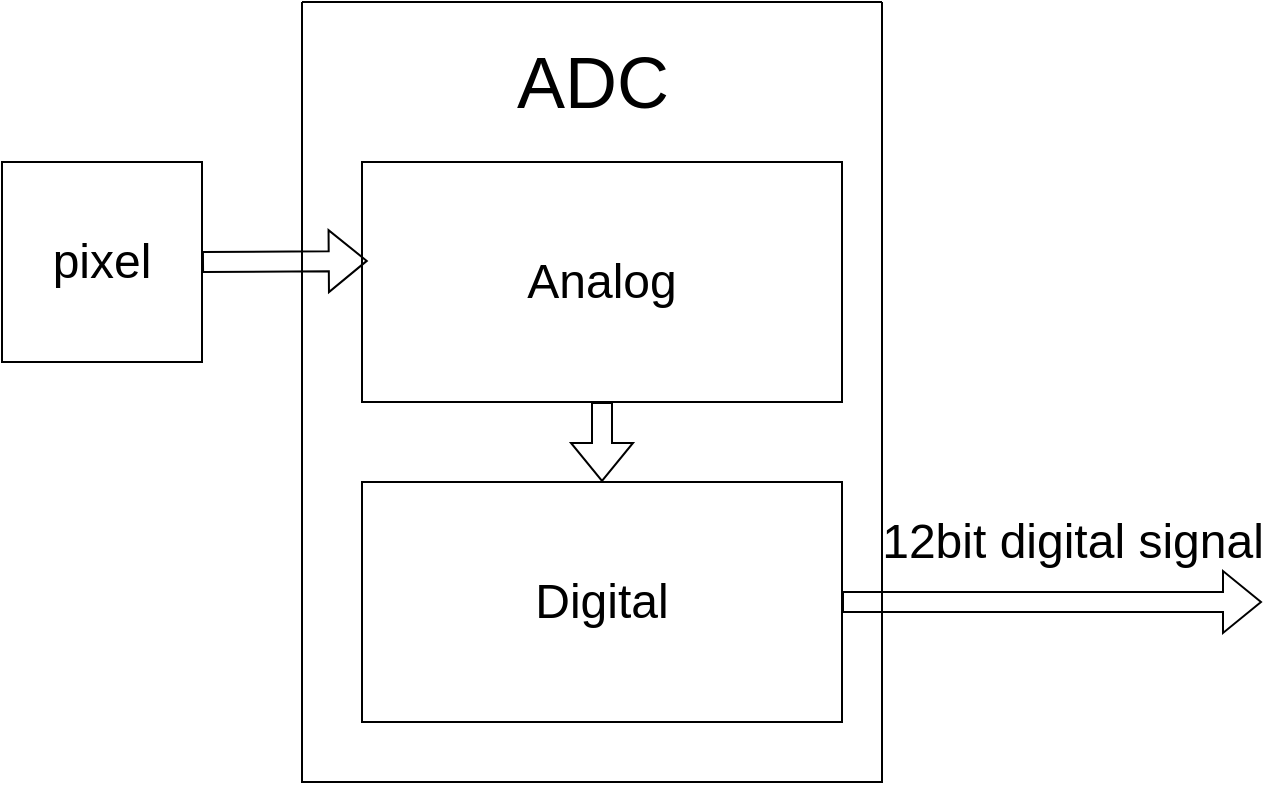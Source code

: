 <mxfile version="24.8.4">
  <diagram name="Page-1" id="wE83LsZzIeXdS4NZE4BO">
    <mxGraphModel dx="954" dy="581" grid="1" gridSize="10" guides="1" tooltips="1" connect="1" arrows="1" fold="1" page="1" pageScale="1" pageWidth="827" pageHeight="1169" math="0" shadow="0">
      <root>
        <mxCell id="0" />
        <mxCell id="1" parent="0" />
        <mxCell id="HeSdFxaNBYyBrIA2g6oS-11" value="&lt;font style=&quot;font-size: 24px;&quot;&gt;12bit digital signal&lt;/font&gt;" style="text;html=1;align=center;verticalAlign=middle;resizable=0;points=[];autosize=1;strokeColor=none;fillColor=none;" parent="1" vertex="1">
          <mxGeometry x="610" y="410" width="210" height="40" as="geometry" />
        </mxCell>
        <mxCell id="SIO1ifh6o1rjMVHVPqWp-1" value="&lt;font style=&quot;font-size: 24px;&quot;&gt;Analog&lt;/font&gt;" style="rounded=0;whiteSpace=wrap;html=1;" parent="1" vertex="1">
          <mxGeometry x="360" y="240" width="240" height="120" as="geometry" />
        </mxCell>
        <mxCell id="SIO1ifh6o1rjMVHVPqWp-2" value="&lt;font style=&quot;font-size: 24px;&quot;&gt;Digital&lt;/font&gt;" style="rounded=0;whiteSpace=wrap;html=1;" parent="1" vertex="1">
          <mxGeometry x="360" y="400" width="240" height="120" as="geometry" />
        </mxCell>
        <mxCell id="SIO1ifh6o1rjMVHVPqWp-3" value="" style="shape=flexArrow;endArrow=classic;html=1;rounded=0;exitX=1;exitY=0.5;exitDx=0;exitDy=0;" parent="1" source="SIO1ifh6o1rjMVHVPqWp-2" edge="1">
          <mxGeometry width="50" height="50" relative="1" as="geometry">
            <mxPoint x="660" y="460" as="sourcePoint" />
            <mxPoint x="810" y="460" as="targetPoint" />
          </mxGeometry>
        </mxCell>
        <mxCell id="SIO1ifh6o1rjMVHVPqWp-6" value="" style="shape=flexArrow;endArrow=classic;html=1;rounded=0;exitX=0.5;exitY=1;exitDx=0;exitDy=0;entryX=0.5;entryY=0;entryDx=0;entryDy=0;" parent="1" source="SIO1ifh6o1rjMVHVPqWp-1" target="SIO1ifh6o1rjMVHVPqWp-2" edge="1">
          <mxGeometry width="50" height="50" relative="1" as="geometry">
            <mxPoint x="400" y="470" as="sourcePoint" />
            <mxPoint x="450" y="420" as="targetPoint" />
          </mxGeometry>
        </mxCell>
        <mxCell id="SIO1ifh6o1rjMVHVPqWp-7" value="" style="swimlane;startSize=0;" parent="1" vertex="1">
          <mxGeometry x="330" y="160" width="290" height="390" as="geometry" />
        </mxCell>
        <mxCell id="SIO1ifh6o1rjMVHVPqWp-8" value="&lt;font style=&quot;font-size: 36px;&quot;&gt;ADC&lt;/font&gt;" style="text;html=1;align=center;verticalAlign=middle;resizable=0;points=[];autosize=1;strokeColor=none;fillColor=none;" parent="SIO1ifh6o1rjMVHVPqWp-7" vertex="1">
          <mxGeometry x="95" y="10" width="100" height="60" as="geometry" />
        </mxCell>
        <mxCell id="Y9W2T8TzP1hX9PGiEOE4-1" value="&lt;font style=&quot;font-size: 24px;&quot;&gt;pixel&lt;/font&gt;" style="rounded=0;whiteSpace=wrap;html=1;" parent="1" vertex="1">
          <mxGeometry x="180" y="240" width="100" height="100" as="geometry" />
        </mxCell>
        <mxCell id="Y9W2T8TzP1hX9PGiEOE4-3" value="" style="shape=flexArrow;endArrow=classic;html=1;rounded=0;exitX=1;exitY=0.5;exitDx=0;exitDy=0;entryX=0.012;entryY=0.412;entryDx=0;entryDy=0;entryPerimeter=0;" parent="1" source="Y9W2T8TzP1hX9PGiEOE4-1" target="SIO1ifh6o1rjMVHVPqWp-1" edge="1">
          <mxGeometry width="50" height="50" relative="1" as="geometry">
            <mxPoint x="500" y="440" as="sourcePoint" />
            <mxPoint x="550" y="390" as="targetPoint" />
          </mxGeometry>
        </mxCell>
      </root>
    </mxGraphModel>
  </diagram>
</mxfile>
